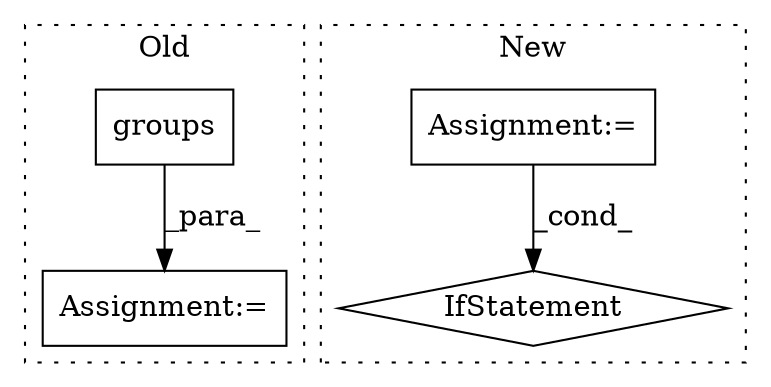 digraph G {
subgraph cluster0 {
1 [label="groups" a="32" s="1649" l="8" shape="box"];
3 [label="Assignment:=" a="7" s="1684" l="12" shape="box"];
label = "Old";
style="dotted";
}
subgraph cluster1 {
2 [label="IfStatement" a="25" s="1791" l="3" shape="diamond"];
4 [label="Assignment:=" a="7" s="1731" l="1" shape="box"];
label = "New";
style="dotted";
}
1 -> 3 [label="_para_"];
4 -> 2 [label="_cond_"];
}